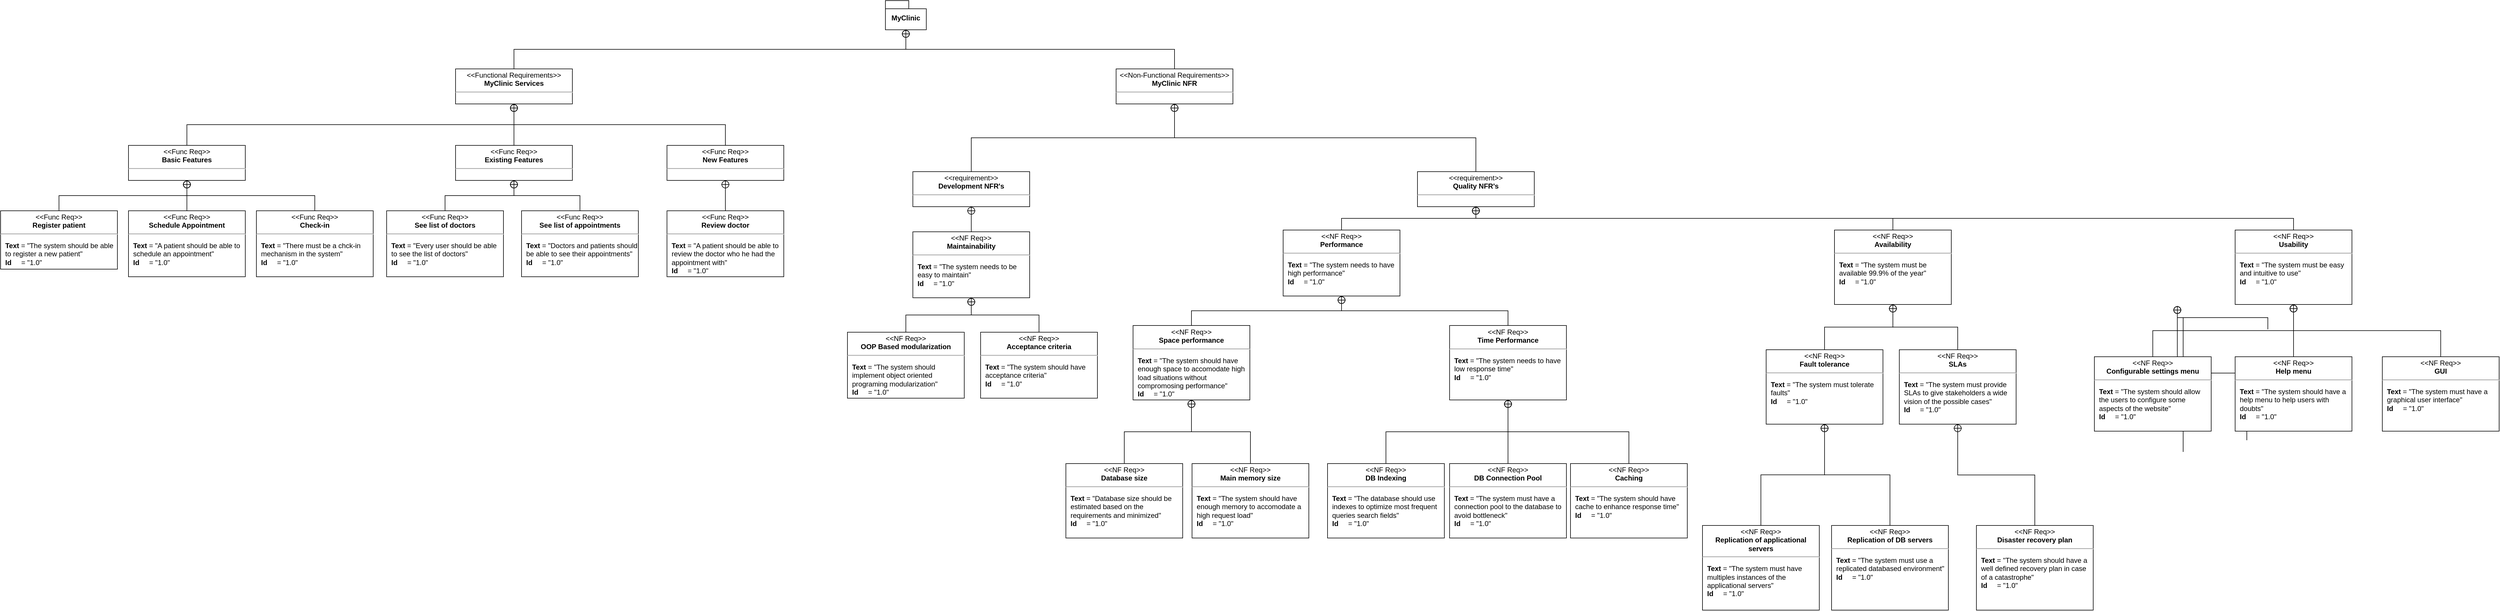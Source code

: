 <mxfile version="24.4.6" type="github">
  <diagram name="Página-1" id="odFwpj1P_mLRmx9RzsQF">
    <mxGraphModel dx="3249" dy="1147" grid="0" gridSize="10" guides="1" tooltips="1" connect="1" arrows="1" fold="1" page="0" pageScale="1" pageWidth="827" pageHeight="1169" math="0" shadow="0">
      <root>
        <mxCell id="0" />
        <mxCell id="1" parent="0" />
        <mxCell id="1v43-9IHqfWxljv2G6Mm-1" value="&lt;p style=&quot;margin:0px;margin-top:4px;text-align:center;&quot;&gt;&amp;lt;&amp;lt;Functional Requirements&amp;gt;&amp;gt;&lt;br&gt;&lt;b&gt;MyClinic Services&lt;/b&gt;&lt;/p&gt;&lt;hr&gt;&lt;p&gt;&lt;/p&gt;&lt;p style=&quot;margin:0px;margin-left:8px;text-align:left;&quot;&gt;&lt;br&gt;&lt;/p&gt;" style="shape=rect;overflow=fill;html=1;whiteSpace=wrap;align=center;" parent="1" vertex="1">
          <mxGeometry x="-336" y="127" width="200" height="60" as="geometry" />
        </mxCell>
        <mxCell id="1v43-9IHqfWxljv2G6Mm-2" value="MyClinic" style="shape=folder;fontStyle=1;spacingTop=10;tabWidth=40;tabHeight=14;tabPosition=left;html=1;whiteSpace=wrap;" parent="1" vertex="1">
          <mxGeometry x="400" y="10" width="70" height="50" as="geometry" />
        </mxCell>
        <mxCell id="1v43-9IHqfWxljv2G6Mm-4" value="&lt;p style=&quot;margin:0px;margin-top:4px;text-align:center;&quot;&gt;&amp;lt;&amp;lt;Non-Functional Requirements&amp;gt;&amp;gt;&lt;br&gt;&lt;b&gt;MyClinic NFR&lt;/b&gt;&lt;/p&gt;&lt;hr&gt;&lt;p&gt;&lt;/p&gt;&lt;p style=&quot;margin:0px;margin-left:8px;text-align:left;&quot;&gt;&lt;br&gt;&lt;/p&gt;" style="shape=rect;overflow=fill;html=1;whiteSpace=wrap;align=center;" parent="1" vertex="1">
          <mxGeometry x="795" y="127" width="200" height="60" as="geometry" />
        </mxCell>
        <mxCell id="1v43-9IHqfWxljv2G6Mm-43" value="&lt;p style=&quot;margin:0px;margin-top:4px;text-align:center;&quot;&gt;&amp;lt;&amp;lt;Func Req&amp;gt;&amp;gt;&lt;br&gt;&lt;b&gt;Basic Features&lt;/b&gt;&lt;/p&gt;&lt;hr&gt;&lt;p&gt;&lt;/p&gt;&lt;p style=&quot;margin:0px;margin-left:8px;text-align:left;&quot;&gt;&lt;br&gt;&lt;/p&gt;" style="shape=rect;overflow=fill;html=1;whiteSpace=wrap;align=center;" parent="1" vertex="1">
          <mxGeometry x="-896" y="258" width="200" height="60" as="geometry" />
        </mxCell>
        <mxCell id="1v43-9IHqfWxljv2G6Mm-44" value="&lt;p style=&quot;margin:0px;margin-top:4px;text-align:center;&quot;&gt;&amp;lt;&amp;lt;Func Req&amp;gt;&amp;gt;&lt;br&gt;&lt;b&gt;Existing Features&lt;/b&gt;&lt;/p&gt;&lt;hr&gt;&lt;p&gt;&lt;/p&gt;&lt;p style=&quot;margin:0px;margin-left:8px;text-align:left;&quot;&gt;&lt;br&gt;&lt;/p&gt;" style="shape=rect;overflow=fill;html=1;whiteSpace=wrap;align=center;" parent="1" vertex="1">
          <mxGeometry x="-336" y="258" width="200" height="60" as="geometry" />
        </mxCell>
        <mxCell id="1v43-9IHqfWxljv2G6Mm-45" value="&lt;p style=&quot;margin:0px;margin-top:4px;text-align:center;&quot;&gt;&amp;lt;&amp;lt;Func Req&amp;gt;&amp;gt;&lt;br&gt;&lt;b&gt;New Features&lt;/b&gt;&lt;/p&gt;&lt;hr&gt;&lt;p&gt;&lt;/p&gt;&lt;p style=&quot;margin:0px;margin-left:8px;text-align:left;&quot;&gt;&lt;br&gt;&lt;/p&gt;" style="shape=rect;overflow=fill;html=1;whiteSpace=wrap;align=center;" parent="1" vertex="1">
          <mxGeometry x="26" y="258" width="200" height="60" as="geometry" />
        </mxCell>
        <mxCell id="1v43-9IHqfWxljv2G6Mm-88" value="&lt;p style=&quot;margin:0px;margin-top:4px;text-align:center;&quot;&gt;&amp;lt;&amp;lt;requirement&amp;gt;&amp;gt;&lt;br&gt;&lt;b&gt;Development NFR&#39;s&lt;/b&gt;&lt;/p&gt;&lt;hr&gt;&lt;p&gt;&lt;/p&gt;&lt;p style=&quot;margin:0px;margin-left:8px;text-align:left;&quot;&gt;&lt;br&gt;&lt;/p&gt;" style="shape=rect;overflow=fill;html=1;whiteSpace=wrap;align=center;" parent="1" vertex="1">
          <mxGeometry x="447" y="303" width="200" height="60" as="geometry" />
        </mxCell>
        <mxCell id="1v43-9IHqfWxljv2G6Mm-90" value="" style="rounded=0;html=1;labelBackgroundColor=none;endArrow=none;edgeStyle=orthogonalEdgeStyle;elbow=vertical;startArrow=sysMLPackCont;startSize=12;exitX=0.5;exitY=1;exitDx=0;exitDy=0;exitPerimeter=0;" parent="1" source="1v43-9IHqfWxljv2G6Mm-2" target="1v43-9IHqfWxljv2G6Mm-1" edge="1">
          <mxGeometry relative="1" as="geometry">
            <mxPoint x="370" y="100" as="sourcePoint" />
            <mxPoint x="50" y="160" as="targetPoint" />
          </mxGeometry>
        </mxCell>
        <mxCell id="js9QWIpTAmIStjJIfFOv-7" value="&lt;p style=&quot;margin:0px;margin-top:4px;text-align:center;&quot;&gt;&amp;lt;&amp;lt;requirement&amp;gt;&amp;gt;&lt;br&gt;&lt;b&gt;Quality NFR&#39;s&lt;/b&gt;&lt;/p&gt;&lt;hr&gt;&lt;p&gt;&lt;/p&gt;&lt;p style=&quot;margin:0px;margin-left:8px;text-align:left;&quot;&gt;&lt;br&gt;&lt;/p&gt;" style="shape=rect;overflow=fill;html=1;whiteSpace=wrap;align=center;" parent="1" vertex="1">
          <mxGeometry x="1311" y="303" width="200" height="60" as="geometry" />
        </mxCell>
        <mxCell id="js9QWIpTAmIStjJIfFOv-44" value="" style="rounded=0;html=1;labelBackgroundColor=none;endArrow=none;edgeStyle=elbowEdgeStyle;elbow=vertical;startArrow=sysMLPackCont;startSize=12;entryX=0.5;entryY=0;entryDx=0;entryDy=0;exitX=0.5;exitY=1;exitDx=0;exitDy=0;" parent="1" source="jiixLFprqPIUBCIlmw_A-50" target="jiixLFprqPIUBCIlmw_A-56" edge="1">
          <mxGeometry relative="1" as="geometry">
            <mxPoint x="2336" y="852.0" as="sourcePoint" />
            <mxPoint x="2436" y="902" as="targetPoint" />
            <Array as="points" />
          </mxGeometry>
        </mxCell>
        <mxCell id="js9QWIpTAmIStjJIfFOv-48" value="" style="rounded=0;html=1;labelBackgroundColor=none;endArrow=none;edgeStyle=elbowEdgeStyle;elbow=vertical;startArrow=sysMLPackCont;startSize=12;" parent="1" target="js9QWIpTAmIStjJIfFOv-45" edge="1">
          <mxGeometry relative="1" as="geometry">
            <mxPoint x="2612" y="533" as="sourcePoint" />
            <mxPoint x="2731" y="763" as="targetPoint" />
            <Array as="points" />
          </mxGeometry>
        </mxCell>
        <mxCell id="js9QWIpTAmIStjJIfFOv-49" value="" style="rounded=0;html=1;labelBackgroundColor=none;endArrow=none;edgeStyle=elbowEdgeStyle;elbow=vertical;startArrow=sysMLPackCont;startSize=12;" parent="1" target="js9QWIpTAmIStjJIfFOv-46" edge="1">
          <mxGeometry relative="1" as="geometry">
            <mxPoint x="2612" y="533" as="sourcePoint" />
            <mxPoint x="2622" y="783" as="targetPoint" />
            <Array as="points">
              <mxPoint x="2612" y="553" />
            </Array>
          </mxGeometry>
        </mxCell>
        <mxCell id="js9QWIpTAmIStjJIfFOv-50" value="" style="rounded=0;html=1;labelBackgroundColor=none;endArrow=none;edgeStyle=elbowEdgeStyle;elbow=vertical;startArrow=sysMLPackCont;startSize=12;" parent="1" target="js9QWIpTAmIStjJIfFOv-47" edge="1">
          <mxGeometry relative="1" as="geometry">
            <mxPoint x="2612" y="533" as="sourcePoint" />
            <mxPoint x="2767" y="573" as="targetPoint" />
            <Array as="points" />
          </mxGeometry>
        </mxCell>
        <mxCell id="jiixLFprqPIUBCIlmw_A-1" value="&lt;p style=&quot;margin:0px;margin-top:4px;text-align:center;&quot;&gt;&amp;lt;&amp;lt;Func Req&amp;gt;&amp;gt;&lt;br&gt;&lt;b&gt;Register patient&lt;/b&gt;&lt;/p&gt;&lt;hr&gt;&lt;p&gt;&lt;/p&gt;&lt;p style=&quot;margin:0px;margin-left:8px;text-align:left;&quot;&gt;&lt;b&gt;Text&amp;nbsp;&lt;/b&gt;= &quot;The system should be able to register a new patient&quot;&lt;br&gt;&lt;b&gt;Id&amp;nbsp; &amp;nbsp; &amp;nbsp;&lt;/b&gt;= &quot;1.0&quot;&lt;/p&gt;" style="shape=rect;overflow=fill;html=1;whiteSpace=wrap;align=center;" vertex="1" parent="1">
          <mxGeometry x="-1115" y="370" width="200" height="100" as="geometry" />
        </mxCell>
        <mxCell id="jiixLFprqPIUBCIlmw_A-2" value="" style="rounded=0;html=1;labelBackgroundColor=none;endArrow=none;elbow=vertical;startArrow=sysMLPackCont;startSize=12;entryX=0.5;entryY=0;entryDx=0;entryDy=0;exitX=0.5;exitY=1;exitDx=0;exitDy=0;edgeStyle=orthogonalEdgeStyle;" edge="1" parent="1" source="1v43-9IHqfWxljv2G6Mm-43" target="jiixLFprqPIUBCIlmw_A-28">
          <mxGeometry relative="1" as="geometry">
            <mxPoint x="-728" y="327" as="sourcePoint" />
            <mxPoint x="-796" y="370" as="targetPoint" />
          </mxGeometry>
        </mxCell>
        <mxCell id="jiixLFprqPIUBCIlmw_A-3" value="" style="rounded=0;html=1;labelBackgroundColor=none;endArrow=none;elbow=vertical;startArrow=sysMLPackCont;startSize=12;entryX=0.5;entryY=0;entryDx=0;entryDy=0;exitX=0.5;exitY=1;exitDx=0;exitDy=0;edgeStyle=orthogonalEdgeStyle;" edge="1" parent="1" source="1v43-9IHqfWxljv2G6Mm-43" target="jiixLFprqPIUBCIlmw_A-29">
          <mxGeometry relative="1" as="geometry">
            <mxPoint x="-728" y="327" as="sourcePoint" />
            <mxPoint x="-576" y="370" as="targetPoint" />
          </mxGeometry>
        </mxCell>
        <mxCell id="jiixLFprqPIUBCIlmw_A-4" value="" style="rounded=0;html=1;labelBackgroundColor=none;endArrow=none;elbow=vertical;startArrow=sysMLPackCont;startSize=12;entryX=0.5;entryY=0;entryDx=0;entryDy=0;exitX=0.5;exitY=1;exitDx=0;exitDy=0;edgeStyle=orthogonalEdgeStyle;" edge="1" parent="1" source="1v43-9IHqfWxljv2G6Mm-43" target="jiixLFprqPIUBCIlmw_A-1">
          <mxGeometry relative="1" as="geometry">
            <mxPoint x="-728" y="327" as="sourcePoint" />
            <mxPoint x="-613" y="375" as="targetPoint" />
          </mxGeometry>
        </mxCell>
        <mxCell id="jiixLFprqPIUBCIlmw_A-5" value="" style="rounded=0;html=1;labelBackgroundColor=none;endArrow=none;elbow=vertical;startArrow=sysMLPackCont;startSize=12;exitX=0.5;exitY=1;exitDx=0;exitDy=0;entryX=0.5;entryY=0;entryDx=0;entryDy=0;edgeStyle=orthogonalEdgeStyle;" edge="1" parent="1" source="1v43-9IHqfWxljv2G6Mm-44" target="jiixLFprqPIUBCIlmw_A-30">
          <mxGeometry relative="1" as="geometry">
            <mxPoint x="44" y="200" as="sourcePoint" />
            <mxPoint x="-345" y="370" as="targetPoint" />
          </mxGeometry>
        </mxCell>
        <mxCell id="jiixLFprqPIUBCIlmw_A-6" value="" style="rounded=0;html=1;labelBackgroundColor=none;endArrow=none;elbow=vertical;startArrow=sysMLPackCont;startSize=12;exitX=0.5;exitY=1;exitDx=0;exitDy=0;entryX=0.5;entryY=0;entryDx=0;entryDy=0;edgeStyle=orthogonalEdgeStyle;" edge="1" parent="1" source="1v43-9IHqfWxljv2G6Mm-44" target="jiixLFprqPIUBCIlmw_A-31">
          <mxGeometry relative="1" as="geometry">
            <mxPoint x="44" y="320" as="sourcePoint" />
            <mxPoint x="-126" y="370" as="targetPoint" />
          </mxGeometry>
        </mxCell>
        <mxCell id="jiixLFprqPIUBCIlmw_A-7" value="" style="rounded=0;html=1;labelBackgroundColor=none;endArrow=none;elbow=vertical;startArrow=sysMLPackCont;startSize=12;entryX=0.5;entryY=0;entryDx=0;entryDy=0;exitX=0.5;exitY=1;exitDx=0;exitDy=0;edgeStyle=orthogonalEdgeStyle;" edge="1" parent="1" source="1v43-9IHqfWxljv2G6Mm-1" target="1v43-9IHqfWxljv2G6Mm-43">
          <mxGeometry relative="1" as="geometry">
            <mxPoint x="-810" y="328" as="sourcePoint" />
            <mxPoint x="-566" y="380" as="targetPoint" />
          </mxGeometry>
        </mxCell>
        <mxCell id="jiixLFprqPIUBCIlmw_A-8" value="" style="rounded=0;html=1;labelBackgroundColor=none;endArrow=none;elbow=vertical;startArrow=sysMLPackCont;startSize=12;entryX=0.5;entryY=0;entryDx=0;entryDy=0;exitX=0.5;exitY=1;exitDx=0;exitDy=0;edgeStyle=orthogonalEdgeStyle;" edge="1" parent="1" source="1v43-9IHqfWxljv2G6Mm-1" target="1v43-9IHqfWxljv2G6Mm-44">
          <mxGeometry relative="1" as="geometry">
            <mxPoint x="44" y="200" as="sourcePoint" />
            <mxPoint x="-810" y="268" as="targetPoint" />
          </mxGeometry>
        </mxCell>
        <mxCell id="jiixLFprqPIUBCIlmw_A-9" value="" style="rounded=0;html=1;labelBackgroundColor=none;endArrow=none;elbow=vertical;startArrow=sysMLPackCont;startSize=12;entryX=0.5;entryY=0;entryDx=0;entryDy=0;exitX=0.5;exitY=1;exitDx=0;exitDy=0;edgeStyle=orthogonalEdgeStyle;" edge="1" parent="1" source="1v43-9IHqfWxljv2G6Mm-1" target="1v43-9IHqfWxljv2G6Mm-45">
          <mxGeometry relative="1" as="geometry">
            <mxPoint x="44" y="200" as="sourcePoint" />
            <mxPoint x="-226" y="268" as="targetPoint" />
          </mxGeometry>
        </mxCell>
        <mxCell id="jiixLFprqPIUBCIlmw_A-10" value="" style="rounded=0;html=1;labelBackgroundColor=none;endArrow=none;elbow=vertical;startArrow=sysMLPackCont;startSize=12;exitX=0.5;exitY=1;exitDx=0;exitDy=0;entryX=0.5;entryY=0;entryDx=0;entryDy=0;edgeStyle=orthogonalEdgeStyle;" edge="1" parent="1" source="1v43-9IHqfWxljv2G6Mm-45" target="jiixLFprqPIUBCIlmw_A-32">
          <mxGeometry relative="1" as="geometry">
            <mxPoint x="-374" y="328" as="sourcePoint" />
            <mxPoint x="126" y="370" as="targetPoint" />
          </mxGeometry>
        </mxCell>
        <mxCell id="jiixLFprqPIUBCIlmw_A-11" value="" style="rounded=0;html=1;labelBackgroundColor=none;endArrow=none;elbow=vertical;startArrow=sysMLPackCont;startSize=12;exitX=0.5;exitY=1;exitDx=0;exitDy=0;exitPerimeter=0;entryX=0.5;entryY=0;entryDx=0;entryDy=0;edgeStyle=orthogonalEdgeStyle;" edge="1" parent="1" source="1v43-9IHqfWxljv2G6Mm-2" target="1v43-9IHqfWxljv2G6Mm-4">
          <mxGeometry relative="1" as="geometry">
            <mxPoint x="1078" y="56" as="sourcePoint" />
            <mxPoint x="103" y="123" as="targetPoint" />
          </mxGeometry>
        </mxCell>
        <mxCell id="jiixLFprqPIUBCIlmw_A-12" value="" style="rounded=0;html=1;labelBackgroundColor=none;endArrow=none;elbow=vertical;startArrow=sysMLPackCont;startSize=12;exitX=0.5;exitY=1;exitDx=0;exitDy=0;entryX=0.5;entryY=0;entryDx=0;entryDy=0;edgeStyle=orthogonalEdgeStyle;" edge="1" parent="1" source="1v43-9IHqfWxljv2G6Mm-4" target="1v43-9IHqfWxljv2G6Mm-88">
          <mxGeometry relative="1" as="geometry">
            <mxPoint x="447" y="249" as="sourcePoint" />
            <mxPoint x="907" y="316" as="targetPoint" />
          </mxGeometry>
        </mxCell>
        <mxCell id="jiixLFprqPIUBCIlmw_A-13" value="" style="rounded=0;html=1;labelBackgroundColor=none;endArrow=none;elbow=vertical;startArrow=sysMLPackCont;startSize=12;exitX=0.5;exitY=1;exitDx=0;exitDy=0;entryX=0.5;entryY=0;entryDx=0;entryDy=0;edgeStyle=orthogonalEdgeStyle;" edge="1" parent="1" source="1v43-9IHqfWxljv2G6Mm-4" target="js9QWIpTAmIStjJIfFOv-7">
          <mxGeometry relative="1" as="geometry">
            <mxPoint x="1002" y="214" as="sourcePoint" />
            <mxPoint x="654" y="330" as="targetPoint" />
          </mxGeometry>
        </mxCell>
        <mxCell id="jiixLFprqPIUBCIlmw_A-14" value="" style="rounded=0;html=1;labelBackgroundColor=none;endArrow=none;elbow=vertical;startArrow=sysMLPackCont;startSize=12;exitX=0.5;exitY=1;exitDx=0;exitDy=0;entryX=0.5;entryY=0;entryDx=0;entryDy=0;edgeStyle=orthogonalEdgeStyle;" edge="1" parent="1" source="jiixLFprqPIUBCIlmw_A-33" target="jiixLFprqPIUBCIlmw_A-34">
          <mxGeometry relative="1" as="geometry">
            <mxPoint x="547" y="508" as="sourcePoint" />
            <mxPoint x="431" y="578" as="targetPoint" />
          </mxGeometry>
        </mxCell>
        <mxCell id="jiixLFprqPIUBCIlmw_A-15" value="" style="rounded=0;html=1;labelBackgroundColor=none;endArrow=none;elbow=vertical;startArrow=sysMLPackCont;startSize=12;exitX=0.5;exitY=1;exitDx=0;exitDy=0;entryX=0.5;entryY=0;entryDx=0;entryDy=0;edgeStyle=orthogonalEdgeStyle;" edge="1" parent="1" source="1v43-9IHqfWxljv2G6Mm-88" target="jiixLFprqPIUBCIlmw_A-33">
          <mxGeometry relative="1" as="geometry">
            <mxPoint x="557" y="518" as="sourcePoint" />
            <mxPoint x="547" y="408" as="targetPoint" />
          </mxGeometry>
        </mxCell>
        <mxCell id="jiixLFprqPIUBCIlmw_A-16" value="" style="rounded=0;html=1;labelBackgroundColor=none;endArrow=none;elbow=vertical;startArrow=sysMLPackCont;startSize=12;entryX=0.5;entryY=0;entryDx=0;entryDy=0;edgeStyle=orthogonalEdgeStyle;exitX=0.5;exitY=1;exitDx=0;exitDy=0;" edge="1" parent="1" source="jiixLFprqPIUBCIlmw_A-33" target="jiixLFprqPIUBCIlmw_A-35">
          <mxGeometry relative="1" as="geometry">
            <mxPoint x="547" y="508" as="sourcePoint" />
            <mxPoint x="657" y="578" as="targetPoint" />
          </mxGeometry>
        </mxCell>
        <mxCell id="jiixLFprqPIUBCIlmw_A-17" value="" style="rounded=0;html=1;labelBackgroundColor=none;endArrow=none;elbow=vertical;startArrow=sysMLPackCont;startSize=12;exitX=0.5;exitY=1;exitDx=0;exitDy=0;entryX=0.5;entryY=0;entryDx=0;entryDy=0;edgeStyle=orthogonalEdgeStyle;" edge="1" parent="1" source="js9QWIpTAmIStjJIfFOv-7" target="jiixLFprqPIUBCIlmw_A-36">
          <mxGeometry relative="1" as="geometry">
            <mxPoint x="1117" y="312" as="sourcePoint" />
            <mxPoint x="1179" y="403" as="targetPoint" />
          </mxGeometry>
        </mxCell>
        <mxCell id="jiixLFprqPIUBCIlmw_A-18" value="" style="rounded=0;html=1;labelBackgroundColor=none;endArrow=none;elbow=vertical;startArrow=sysMLPackCont;startSize=12;exitX=0.5;exitY=1;exitDx=0;exitDy=0;entryX=0.5;entryY=0;entryDx=0;entryDy=0;edgeStyle=orthogonalEdgeStyle;" edge="1" parent="1" source="js9QWIpTAmIStjJIfFOv-7" target="jiixLFprqPIUBCIlmw_A-47">
          <mxGeometry relative="1" as="geometry">
            <mxPoint x="1591" y="453" as="sourcePoint" />
            <mxPoint x="2082" y="403" as="targetPoint" />
          </mxGeometry>
        </mxCell>
        <mxCell id="jiixLFprqPIUBCIlmw_A-19" value="" style="rounded=0;html=1;labelBackgroundColor=none;endArrow=none;elbow=vertical;startArrow=sysMLPackCont;startSize=12;exitX=0.5;exitY=1;exitDx=0;exitDy=0;edgeStyle=orthogonalEdgeStyle;entryX=0.5;entryY=0;entryDx=0;entryDy=0;" edge="1" parent="1" source="js9QWIpTAmIStjJIfFOv-7" target="jiixLFprqPIUBCIlmw_A-57">
          <mxGeometry relative="1" as="geometry">
            <mxPoint x="1964" y="393" as="sourcePoint" />
            <mxPoint x="3165" y="403" as="targetPoint" />
          </mxGeometry>
        </mxCell>
        <mxCell id="jiixLFprqPIUBCIlmw_A-20" value="" style="rounded=0;html=1;labelBackgroundColor=none;endArrow=none;elbow=vertical;startArrow=sysMLPackCont;startSize=12;exitX=0.5;exitY=1;exitDx=0;exitDy=0;entryX=0.5;entryY=0;entryDx=0;entryDy=0;edgeStyle=orthogonalEdgeStyle;" edge="1" parent="1" source="jiixLFprqPIUBCIlmw_A-36" target="jiixLFprqPIUBCIlmw_A-37">
          <mxGeometry relative="1" as="geometry">
            <mxPoint x="1179" y="513" as="sourcePoint" />
            <mxPoint x="924" y="568" as="targetPoint" />
          </mxGeometry>
        </mxCell>
        <mxCell id="jiixLFprqPIUBCIlmw_A-21" value="" style="rounded=0;html=1;labelBackgroundColor=none;endArrow=none;elbow=vertical;startArrow=sysMLPackCont;startSize=12;exitX=0.5;exitY=1;exitDx=0;exitDy=0;entryX=0.5;entryY=0;entryDx=0;entryDy=0;edgeStyle=orthogonalEdgeStyle;" edge="1" parent="1" source="jiixLFprqPIUBCIlmw_A-36" target="jiixLFprqPIUBCIlmw_A-40">
          <mxGeometry relative="1" as="geometry">
            <mxPoint x="1179" y="513" as="sourcePoint" />
            <mxPoint x="1477" y="566.5" as="targetPoint" />
          </mxGeometry>
        </mxCell>
        <mxCell id="jiixLFprqPIUBCIlmw_A-22" value="" style="rounded=0;html=1;labelBackgroundColor=none;endArrow=none;elbow=vertical;startArrow=sysMLPackCont;startSize=12;exitX=0.5;exitY=1;exitDx=0;exitDy=0;edgeStyle=orthogonalEdgeStyle;entryX=0.5;entryY=0;entryDx=0;entryDy=0;" edge="1" parent="1" source="jiixLFprqPIUBCIlmw_A-37" target="jiixLFprqPIUBCIlmw_A-38">
          <mxGeometry relative="1" as="geometry">
            <mxPoint x="924" y="668" as="sourcePoint" />
            <mxPoint x="810" y="803" as="targetPoint" />
          </mxGeometry>
        </mxCell>
        <mxCell id="jiixLFprqPIUBCIlmw_A-23" value="" style="rounded=0;html=1;labelBackgroundColor=none;endArrow=none;elbow=vertical;startArrow=sysMLPackCont;startSize=12;exitX=0.5;exitY=1;exitDx=0;exitDy=0;entryX=0.5;entryY=0;entryDx=0;entryDy=0;edgeStyle=orthogonalEdgeStyle;" edge="1" parent="1" source="jiixLFprqPIUBCIlmw_A-37" target="jiixLFprqPIUBCIlmw_A-39">
          <mxGeometry relative="1" as="geometry">
            <mxPoint x="924" y="668" as="sourcePoint" />
            <mxPoint x="1030" y="803" as="targetPoint" />
          </mxGeometry>
        </mxCell>
        <mxCell id="jiixLFprqPIUBCIlmw_A-28" value="&lt;p style=&quot;margin:0px;margin-top:4px;text-align:center;&quot;&gt;&amp;lt;&amp;lt;Func Req&amp;gt;&amp;gt;&lt;br&gt;&lt;b&gt;Schedule Appointment&lt;/b&gt;&lt;br&gt;&lt;/p&gt;&lt;hr&gt;&lt;p&gt;&lt;/p&gt;&lt;p style=&quot;margin:0px;margin-left:8px;text-align:left;&quot;&gt;&lt;b&gt;Text&amp;nbsp;&lt;/b&gt;= &quot;A patient should be able to schedule an appointment&quot;&lt;br&gt;&lt;b&gt;Id&amp;nbsp; &amp;nbsp; &amp;nbsp;&lt;/b&gt;= &quot;1.0&quot;&lt;/p&gt;" style="shape=rect;overflow=fill;html=1;whiteSpace=wrap;align=center;" vertex="1" parent="1">
          <mxGeometry x="-896" y="370" width="200" height="113" as="geometry" />
        </mxCell>
        <mxCell id="jiixLFprqPIUBCIlmw_A-29" value="&lt;p style=&quot;margin:0px;margin-top:4px;text-align:center;&quot;&gt;&amp;lt;&amp;lt;Func Req&amp;gt;&amp;gt;&lt;br&gt;&lt;b&gt;Check-in&lt;/b&gt;&lt;/p&gt;&lt;hr&gt;&lt;p&gt;&lt;/p&gt;&lt;p style=&quot;margin:0px;margin-left:8px;text-align:left;&quot;&gt;&lt;b&gt;Text&amp;nbsp;&lt;/b&gt;= &quot;There must be a chck-in mechanism in the system&quot;&lt;br&gt;&lt;b&gt;Id&amp;nbsp; &amp;nbsp; &amp;nbsp;&lt;/b&gt;= &quot;1.0&quot;&lt;/p&gt;" style="shape=rect;overflow=fill;html=1;whiteSpace=wrap;align=center;" vertex="1" parent="1">
          <mxGeometry x="-677" y="370" width="200" height="113" as="geometry" />
        </mxCell>
        <mxCell id="jiixLFprqPIUBCIlmw_A-30" value="&lt;p style=&quot;margin:0px;margin-top:4px;text-align:center;&quot;&gt;&amp;lt;&amp;lt;Func Req&amp;gt;&amp;gt;&lt;br&gt;&lt;b&gt;See list of doctors&lt;/b&gt;&lt;br&gt;&lt;/p&gt;&lt;hr&gt;&lt;p&gt;&lt;/p&gt;&lt;p style=&quot;margin:0px;margin-left:8px;text-align:left;&quot;&gt;&lt;b&gt;Text&amp;nbsp;&lt;/b&gt;= &quot;Every user should be able to see the list of doctors&quot;&lt;br&gt;&lt;b&gt;Id&amp;nbsp; &amp;nbsp; &amp;nbsp;&lt;/b&gt;= &quot;1.0&quot;&lt;/p&gt;" style="shape=rect;overflow=fill;html=1;whiteSpace=wrap;align=center;" vertex="1" parent="1">
          <mxGeometry x="-454" y="370" width="200" height="113" as="geometry" />
        </mxCell>
        <mxCell id="jiixLFprqPIUBCIlmw_A-31" value="&lt;p style=&quot;margin:0px;margin-top:4px;text-align:center;&quot;&gt;&amp;lt;&amp;lt;Func Req&amp;gt;&amp;gt;&lt;br&gt;&lt;b&gt;See list of appointments&lt;/b&gt;&lt;br&gt;&lt;/p&gt;&lt;hr&gt;&lt;p&gt;&lt;/p&gt;&lt;p style=&quot;margin:0px;margin-left:8px;text-align:left;&quot;&gt;&lt;b&gt;Text&amp;nbsp;&lt;/b&gt;= &quot;Doctors and patients should be able to see their appointments&quot;&lt;br&gt;&lt;b&gt;Id&amp;nbsp; &amp;nbsp; &amp;nbsp;&lt;/b&gt;= &quot;1.0&quot;&lt;/p&gt;" style="shape=rect;overflow=fill;html=1;whiteSpace=wrap;align=center;" vertex="1" parent="1">
          <mxGeometry x="-223" y="370" width="200" height="113" as="geometry" />
        </mxCell>
        <mxCell id="jiixLFprqPIUBCIlmw_A-32" value="&lt;p style=&quot;margin:0px;margin-top:4px;text-align:center;&quot;&gt;&amp;lt;&amp;lt;Func Req&amp;gt;&amp;gt;&lt;br&gt;&lt;b&gt;Review doctor&lt;/b&gt;&lt;/p&gt;&lt;hr&gt;&lt;p&gt;&lt;/p&gt;&lt;p style=&quot;margin:0px;margin-left:8px;text-align:left;&quot;&gt;&lt;b&gt;Text&amp;nbsp;&lt;/b&gt;= &quot;A patient should be able to review the doctor who he had the appointment with&quot;&lt;br&gt;&lt;b&gt;Id&amp;nbsp; &amp;nbsp; &amp;nbsp;&lt;/b&gt;= &quot;1.0&quot;&lt;/p&gt;" style="shape=rect;overflow=fill;html=1;whiteSpace=wrap;align=center;" vertex="1" parent="1">
          <mxGeometry x="26" y="370" width="200" height="113" as="geometry" />
        </mxCell>
        <mxCell id="jiixLFprqPIUBCIlmw_A-33" value="&lt;p style=&quot;margin:0px;margin-top:4px;text-align:center;&quot;&gt;&amp;lt;&amp;lt;NF Req&amp;gt;&amp;gt;&lt;br&gt;&lt;b&gt;Maintainability&lt;/b&gt;&lt;br&gt;&lt;/p&gt;&lt;hr&gt;&lt;p&gt;&lt;/p&gt;&lt;p style=&quot;margin:0px;margin-left:8px;text-align:left;&quot;&gt;&lt;b&gt;Text&amp;nbsp;&lt;/b&gt;= &quot;The system needs to be easy to maintain&quot;&lt;br&gt;&lt;b&gt;Id&amp;nbsp; &amp;nbsp; &amp;nbsp;&lt;/b&gt;= &quot;1.0&quot;&lt;/p&gt;" style="shape=rect;overflow=fill;html=1;whiteSpace=wrap;align=center;" vertex="1" parent="1">
          <mxGeometry x="447" y="406" width="200" height="113" as="geometry" />
        </mxCell>
        <mxCell id="jiixLFprqPIUBCIlmw_A-34" value="&lt;p style=&quot;margin:0px;margin-top:4px;text-align:center;&quot;&gt;&amp;lt;&amp;lt;NF Req&amp;gt;&amp;gt;&lt;br&gt;&lt;b&gt;OOP Based modularization&lt;/b&gt;&lt;/p&gt;&lt;hr&gt;&lt;p&gt;&lt;/p&gt;&lt;p style=&quot;margin:0px;margin-left:8px;text-align:left;&quot;&gt;&lt;b&gt;Text&amp;nbsp;&lt;/b&gt;= &quot;The system should implement object oriented programing modularization&quot;&lt;br&gt;&lt;b&gt;Id&amp;nbsp; &amp;nbsp; &amp;nbsp;&lt;/b&gt;= &quot;1.0&quot;&lt;/p&gt;" style="shape=rect;overflow=fill;html=1;whiteSpace=wrap;align=center;" vertex="1" parent="1">
          <mxGeometry x="335" y="578" width="200" height="113" as="geometry" />
        </mxCell>
        <mxCell id="jiixLFprqPIUBCIlmw_A-35" value="&lt;p style=&quot;margin:0px;margin-top:4px;text-align:center;&quot;&gt;&amp;lt;&amp;lt;NF Req&amp;gt;&amp;gt;&lt;br&gt;&lt;b&gt;Acceptance criteria&lt;/b&gt;&lt;/p&gt;&lt;hr&gt;&lt;p&gt;&lt;/p&gt;&lt;p style=&quot;margin:0px;margin-left:8px;text-align:left;&quot;&gt;&lt;b&gt;Text&amp;nbsp;&lt;/b&gt;= &quot;The system should have acceptance criteria&quot;&lt;br&gt;&lt;b&gt;Id&amp;nbsp; &amp;nbsp; &amp;nbsp;&lt;/b&gt;= &quot;1.0&quot;&lt;/p&gt;" style="shape=rect;overflow=fill;html=1;whiteSpace=wrap;align=center;" vertex="1" parent="1">
          <mxGeometry x="563" y="578" width="200" height="113" as="geometry" />
        </mxCell>
        <mxCell id="jiixLFprqPIUBCIlmw_A-36" value="&lt;p style=&quot;margin:0px;margin-top:4px;text-align:center;&quot;&gt;&amp;lt;&amp;lt;NF Req&amp;gt;&amp;gt;&lt;br&gt;&lt;b&gt;Performance&lt;/b&gt;&lt;/p&gt;&lt;hr&gt;&lt;p&gt;&lt;/p&gt;&lt;p style=&quot;margin:0px;margin-left:8px;text-align:left;&quot;&gt;&lt;b&gt;Text&amp;nbsp;&lt;/b&gt;= &quot;The system needs to have high performance&quot;&lt;br&gt;&lt;b&gt;Id&amp;nbsp; &amp;nbsp; &amp;nbsp;&lt;/b&gt;= &quot;1.0&quot;&lt;/p&gt;" style="shape=rect;overflow=fill;html=1;whiteSpace=wrap;align=center;" vertex="1" parent="1">
          <mxGeometry x="1081" y="403" width="200" height="113" as="geometry" />
        </mxCell>
        <mxCell id="jiixLFprqPIUBCIlmw_A-37" value="&lt;p style=&quot;margin:0px;margin-top:4px;text-align:center;&quot;&gt;&amp;lt;&amp;lt;NF Req&amp;gt;&amp;gt;&lt;br&gt;&lt;b&gt;Space performance&lt;/b&gt;&lt;/p&gt;&lt;hr&gt;&lt;p&gt;&lt;/p&gt;&lt;p style=&quot;margin:0px;margin-left:8px;text-align:left;&quot;&gt;&lt;b&gt;Text&amp;nbsp;&lt;/b&gt;= &quot;The system should have enough space to accomodate high load situations without compromosing performance&quot;&lt;br&gt;&lt;b&gt;Id&amp;nbsp; &amp;nbsp; &amp;nbsp;&lt;/b&gt;= &quot;1.0&quot;&lt;/p&gt;" style="shape=rect;overflow=fill;html=1;whiteSpace=wrap;align=center;" vertex="1" parent="1">
          <mxGeometry x="824" y="566.5" width="200" height="127.5" as="geometry" />
        </mxCell>
        <mxCell id="jiixLFprqPIUBCIlmw_A-38" value="&lt;p style=&quot;margin:0px;margin-top:4px;text-align:center;&quot;&gt;&amp;lt;&amp;lt;NF Req&amp;gt;&amp;gt;&lt;br&gt;&lt;b&gt;Database size&lt;/b&gt;&lt;/p&gt;&lt;hr&gt;&lt;p&gt;&lt;/p&gt;&lt;p style=&quot;margin:0px;margin-left:8px;text-align:left;&quot;&gt;&lt;b&gt;Text&amp;nbsp;&lt;/b&gt;= &quot;Database size should be estimated based on the requirements and minimized&quot;&lt;br&gt;&lt;b&gt;Id&amp;nbsp; &amp;nbsp; &amp;nbsp;&lt;/b&gt;= &quot;1.0&quot;&lt;/p&gt;" style="shape=rect;overflow=fill;html=1;whiteSpace=wrap;align=center;" vertex="1" parent="1">
          <mxGeometry x="709" y="803" width="200" height="127.5" as="geometry" />
        </mxCell>
        <mxCell id="jiixLFprqPIUBCIlmw_A-39" value="&lt;p style=&quot;margin:0px;margin-top:4px;text-align:center;&quot;&gt;&amp;lt;&amp;lt;NF Req&amp;gt;&amp;gt;&lt;br&gt;&lt;b&gt;Main memory size&lt;/b&gt;&lt;/p&gt;&lt;hr&gt;&lt;p&gt;&lt;/p&gt;&lt;p style=&quot;margin:0px;margin-left:8px;text-align:left;&quot;&gt;&lt;b&gt;Text&amp;nbsp;&lt;/b&gt;= &quot;The system should have enough memory to accomodate a high request load&quot;&lt;br&gt;&lt;b&gt;Id&amp;nbsp; &amp;nbsp; &amp;nbsp;&lt;/b&gt;= &quot;1.0&quot;&lt;/p&gt;" style="shape=rect;overflow=fill;html=1;whiteSpace=wrap;align=center;" vertex="1" parent="1">
          <mxGeometry x="925" y="803" width="200" height="127.5" as="geometry" />
        </mxCell>
        <mxCell id="jiixLFprqPIUBCIlmw_A-40" value="&lt;p style=&quot;margin:0px;margin-top:4px;text-align:center;&quot;&gt;&amp;lt;&amp;lt;NF Req&amp;gt;&amp;gt;&lt;br&gt;&lt;b&gt;Time Performance&lt;/b&gt;&lt;br&gt;&lt;/p&gt;&lt;hr&gt;&lt;p&gt;&lt;/p&gt;&lt;p style=&quot;margin:0px;margin-left:8px;text-align:left;&quot;&gt;&lt;b&gt;Text&amp;nbsp;&lt;/b&gt;= &quot;The system needs to have low response time&quot;&lt;br&gt;&lt;b&gt;Id&amp;nbsp; &amp;nbsp; &amp;nbsp;&lt;/b&gt;= &quot;1.0&quot;&lt;/p&gt;" style="shape=rect;overflow=fill;html=1;whiteSpace=wrap;align=center;" vertex="1" parent="1">
          <mxGeometry x="1366" y="566.5" width="200" height="127.5" as="geometry" />
        </mxCell>
        <mxCell id="jiixLFprqPIUBCIlmw_A-41" value="&lt;p style=&quot;margin:0px;margin-top:4px;text-align:center;&quot;&gt;&amp;lt;&amp;lt;NF Req&amp;gt;&amp;gt;&lt;br&gt;&lt;b&gt;DB Indexing&lt;/b&gt;&lt;br&gt;&lt;/p&gt;&lt;hr&gt;&lt;p&gt;&lt;/p&gt;&lt;p style=&quot;margin:0px;margin-left:8px;text-align:left;&quot;&gt;&lt;b&gt;Text&amp;nbsp;&lt;/b&gt;= &quot;The database should use indexes to optimize most frequent queries search fields&quot;&lt;br&gt;&lt;b&gt;Id&amp;nbsp; &amp;nbsp; &amp;nbsp;&lt;/b&gt;= &quot;1.0&quot;&lt;/p&gt;" style="shape=rect;overflow=fill;html=1;whiteSpace=wrap;align=center;" vertex="1" parent="1">
          <mxGeometry x="1157" y="803" width="200" height="127.5" as="geometry" />
        </mxCell>
        <mxCell id="jiixLFprqPIUBCIlmw_A-42" value="&lt;p style=&quot;margin:0px;margin-top:4px;text-align:center;&quot;&gt;&amp;lt;&amp;lt;NF Req&amp;gt;&amp;gt;&lt;br&gt;&lt;b&gt;DB Connection Pool&lt;/b&gt;&lt;br&gt;&lt;/p&gt;&lt;hr&gt;&lt;p&gt;&lt;/p&gt;&lt;p style=&quot;margin:0px;margin-left:8px;text-align:left;&quot;&gt;&lt;b&gt;Text&amp;nbsp;&lt;/b&gt;= &quot;The system must have a connection pool to the database to avoid bottleneck&quot;&lt;br&gt;&lt;b&gt;Id&amp;nbsp; &amp;nbsp; &amp;nbsp;&lt;/b&gt;= &quot;1.0&quot;&lt;/p&gt;" style="shape=rect;overflow=fill;html=1;whiteSpace=wrap;align=center;" vertex="1" parent="1">
          <mxGeometry x="1366" y="803" width="200" height="127.5" as="geometry" />
        </mxCell>
        <mxCell id="jiixLFprqPIUBCIlmw_A-43" value="&lt;p style=&quot;margin:0px;margin-top:4px;text-align:center;&quot;&gt;&amp;lt;&amp;lt;NF Req&amp;gt;&amp;gt;&lt;br&gt;&lt;b&gt;Caching&lt;/b&gt;&lt;/p&gt;&lt;hr&gt;&lt;p&gt;&lt;/p&gt;&lt;p style=&quot;margin:0px;margin-left:8px;text-align:left;&quot;&gt;&lt;b&gt;Text&amp;nbsp;&lt;/b&gt;= &quot;The system should have cache to enhance response time&quot;&lt;br&gt;&lt;b&gt;Id&amp;nbsp; &amp;nbsp; &amp;nbsp;&lt;/b&gt;= &quot;1.0&quot;&lt;/p&gt;" style="shape=rect;overflow=fill;html=1;whiteSpace=wrap;align=center;" vertex="1" parent="1">
          <mxGeometry x="1573" y="803" width="200" height="127.5" as="geometry" />
        </mxCell>
        <mxCell id="jiixLFprqPIUBCIlmw_A-44" value="" style="rounded=0;html=1;labelBackgroundColor=none;endArrow=none;elbow=vertical;startArrow=sysMLPackCont;startSize=12;exitX=0.5;exitY=1;exitDx=0;exitDy=0;entryX=0.5;entryY=0;entryDx=0;entryDy=0;edgeStyle=orthogonalEdgeStyle;" edge="1" parent="1" source="jiixLFprqPIUBCIlmw_A-40" target="jiixLFprqPIUBCIlmw_A-42">
          <mxGeometry relative="1" as="geometry">
            <mxPoint x="1313" y="761" as="sourcePoint" />
            <mxPoint x="1414" y="870" as="targetPoint" />
          </mxGeometry>
        </mxCell>
        <mxCell id="jiixLFprqPIUBCIlmw_A-45" value="" style="rounded=0;html=1;labelBackgroundColor=none;endArrow=none;elbow=vertical;startArrow=sysMLPackCont;startSize=12;exitX=0.5;exitY=1;exitDx=0;exitDy=0;entryX=0.5;entryY=0;entryDx=0;entryDy=0;edgeStyle=orthogonalEdgeStyle;" edge="1" parent="1" source="jiixLFprqPIUBCIlmw_A-40" target="jiixLFprqPIUBCIlmw_A-43">
          <mxGeometry relative="1" as="geometry">
            <mxPoint x="1612" y="705" as="sourcePoint" />
            <mxPoint x="1540" y="814" as="targetPoint" />
          </mxGeometry>
        </mxCell>
        <mxCell id="jiixLFprqPIUBCIlmw_A-46" value="" style="rounded=0;html=1;labelBackgroundColor=none;endArrow=none;elbow=vertical;startArrow=sysMLPackCont;startSize=12;exitX=0.5;exitY=1;exitDx=0;exitDy=0;entryX=0.5;entryY=0;entryDx=0;entryDy=0;edgeStyle=orthogonalEdgeStyle;" edge="1" parent="1" source="jiixLFprqPIUBCIlmw_A-40" target="jiixLFprqPIUBCIlmw_A-41">
          <mxGeometry relative="1" as="geometry">
            <mxPoint x="1334" y="701" as="sourcePoint" />
            <mxPoint x="1262" y="810" as="targetPoint" />
          </mxGeometry>
        </mxCell>
        <mxCell id="jiixLFprqPIUBCIlmw_A-47" value="&lt;p style=&quot;margin:0px;margin-top:4px;text-align:center;&quot;&gt;&amp;lt;&amp;lt;NF Req&amp;gt;&amp;gt;&lt;br&gt;&lt;b&gt;Availability&lt;/b&gt;&lt;br&gt;&lt;/p&gt;&lt;hr&gt;&lt;p&gt;&lt;/p&gt;&lt;p style=&quot;margin:0px;margin-left:8px;text-align:left;&quot;&gt;&lt;b&gt;Text&amp;nbsp;&lt;/b&gt;= &quot;The system must be available 99.9% of the year&quot;&lt;br&gt;&lt;b&gt;Id&amp;nbsp; &amp;nbsp; &amp;nbsp;&lt;/b&gt;= &quot;1.0&quot;&lt;/p&gt;" style="shape=rect;overflow=fill;html=1;whiteSpace=wrap;align=center;" vertex="1" parent="1">
          <mxGeometry x="2025" y="403" width="200" height="127.5" as="geometry" />
        </mxCell>
        <mxCell id="jiixLFprqPIUBCIlmw_A-48" value="&lt;p style=&quot;margin:0px;margin-top:4px;text-align:center;&quot;&gt;&amp;lt;&amp;lt;NF Req&amp;gt;&amp;gt;&lt;br&gt;&lt;b&gt;Fault tolerance&lt;/b&gt;&lt;/p&gt;&lt;hr&gt;&lt;p&gt;&lt;/p&gt;&lt;p style=&quot;margin:0px;margin-left:8px;text-align:left;&quot;&gt;&lt;b&gt;Text&amp;nbsp;&lt;/b&gt;= &quot;The system must tolerate faults&quot;&lt;br&gt;&lt;b&gt;Id&amp;nbsp; &amp;nbsp; &amp;nbsp;&lt;/b&gt;= &quot;1.0&quot;&lt;/p&gt;" style="shape=rect;overflow=fill;html=1;whiteSpace=wrap;align=center;" vertex="1" parent="1">
          <mxGeometry x="1908" y="608" width="200" height="127.5" as="geometry" />
        </mxCell>
        <mxCell id="jiixLFprqPIUBCIlmw_A-49" value="" style="rounded=0;html=1;labelBackgroundColor=none;endArrow=none;elbow=vertical;startArrow=sysMLPackCont;startSize=12;exitX=0.5;exitY=1;exitDx=0;exitDy=0;entryX=0.5;entryY=0;entryDx=0;entryDy=0;edgeStyle=orthogonalEdgeStyle;" edge="1" parent="1" source="jiixLFprqPIUBCIlmw_A-47" target="jiixLFprqPIUBCIlmw_A-48">
          <mxGeometry relative="1" as="geometry">
            <mxPoint x="1745" y="478" as="sourcePoint" />
            <mxPoint x="1952" y="587" as="targetPoint" />
          </mxGeometry>
        </mxCell>
        <mxCell id="jiixLFprqPIUBCIlmw_A-50" value="&lt;p style=&quot;margin:0px;margin-top:4px;text-align:center;&quot;&gt;&amp;lt;&amp;lt;NF Req&amp;gt;&amp;gt;&lt;br&gt;&lt;b&gt;SLAs&lt;/b&gt;&lt;/p&gt;&lt;hr&gt;&lt;p&gt;&lt;/p&gt;&lt;p style=&quot;margin:0px;margin-left:8px;text-align:left;&quot;&gt;&lt;b&gt;Text&amp;nbsp;&lt;/b&gt;= &quot;The system must provide SLAs to give stakeholders a wide vision of the possible cases&quot;&lt;br&gt;&lt;b&gt;Id&amp;nbsp; &amp;nbsp; &amp;nbsp;&lt;/b&gt;= &quot;1.0&quot;&lt;/p&gt;" style="shape=rect;overflow=fill;html=1;whiteSpace=wrap;align=center;" vertex="1" parent="1">
          <mxGeometry x="2136" y="608" width="200" height="127.5" as="geometry" />
        </mxCell>
        <mxCell id="jiixLFprqPIUBCIlmw_A-51" value="" style="rounded=0;html=1;labelBackgroundColor=none;endArrow=none;elbow=vertical;startArrow=sysMLPackCont;startSize=12;exitX=0.5;exitY=1;exitDx=0;exitDy=0;entryX=0.5;entryY=0;entryDx=0;entryDy=0;edgeStyle=orthogonalEdgeStyle;" edge="1" parent="1" source="jiixLFprqPIUBCIlmw_A-47" target="jiixLFprqPIUBCIlmw_A-50">
          <mxGeometry relative="1" as="geometry">
            <mxPoint x="2114" y="541" as="sourcePoint" />
            <mxPoint x="2018" y="618" as="targetPoint" />
          </mxGeometry>
        </mxCell>
        <mxCell id="jiixLFprqPIUBCIlmw_A-52" value="&lt;p style=&quot;margin:0px;margin-top:4px;text-align:center;&quot;&gt;&amp;lt;&amp;lt;NF Req&amp;gt;&amp;gt;&lt;br&gt;&lt;b&gt;Replication of applicational servers&lt;/b&gt;&lt;br&gt;&lt;/p&gt;&lt;hr&gt;&lt;p&gt;&lt;/p&gt;&lt;p style=&quot;margin:0px;margin-left:8px;text-align:left;&quot;&gt;&lt;b&gt;Text&amp;nbsp;&lt;/b&gt;= &quot;The system must have multiples instances of the applicational servers&quot;&lt;br&gt;&lt;b&gt;Id&amp;nbsp; &amp;nbsp; &amp;nbsp;&lt;/b&gt;= &quot;1.0&quot;&lt;/p&gt;" style="shape=rect;overflow=fill;html=1;whiteSpace=wrap;align=center;" vertex="1" parent="1">
          <mxGeometry x="1799" y="909" width="200" height="145" as="geometry" />
        </mxCell>
        <mxCell id="jiixLFprqPIUBCIlmw_A-53" value="" style="rounded=0;html=1;labelBackgroundColor=none;endArrow=none;elbow=vertical;startArrow=sysMLPackCont;startSize=12;exitX=0.5;exitY=1;exitDx=0;exitDy=0;entryX=0.5;entryY=0;entryDx=0;entryDy=0;edgeStyle=orthogonalEdgeStyle;" edge="1" parent="1" source="jiixLFprqPIUBCIlmw_A-48" target="jiixLFprqPIUBCIlmw_A-52">
          <mxGeometry relative="1" as="geometry">
            <mxPoint x="1963" y="813.5" as="sourcePoint" />
            <mxPoint x="1846" y="890.5" as="targetPoint" />
          </mxGeometry>
        </mxCell>
        <mxCell id="jiixLFprqPIUBCIlmw_A-54" value="" style="rounded=0;html=1;labelBackgroundColor=none;endArrow=none;elbow=vertical;startArrow=sysMLPackCont;startSize=12;exitX=0.5;exitY=1;exitDx=0;exitDy=0;entryX=0.5;entryY=0;entryDx=0;entryDy=0;edgeStyle=orthogonalEdgeStyle;" edge="1" parent="1" source="jiixLFprqPIUBCIlmw_A-48" target="jiixLFprqPIUBCIlmw_A-55">
          <mxGeometry relative="1" as="geometry">
            <mxPoint x="2038" y="757.5" as="sourcePoint" />
            <mxPoint x="2120" y="909" as="targetPoint" />
          </mxGeometry>
        </mxCell>
        <mxCell id="jiixLFprqPIUBCIlmw_A-55" value="&lt;p style=&quot;margin:0px;margin-top:4px;text-align:center;&quot;&gt;&amp;lt;&amp;lt;NF Req&amp;gt;&amp;gt;&lt;br&gt;&lt;b&gt;Replication of DB servers&lt;/b&gt;&lt;br&gt;&lt;/p&gt;&lt;hr&gt;&lt;p&gt;&lt;/p&gt;&lt;p style=&quot;margin:0px;margin-left:8px;text-align:left;&quot;&gt;&lt;b&gt;Text&amp;nbsp;&lt;/b&gt;= &quot;The system must use a replicated databased environment&quot;&lt;br&gt;&lt;b&gt;Id&amp;nbsp; &amp;nbsp; &amp;nbsp;&lt;/b&gt;= &quot;1.0&quot;&lt;/p&gt;" style="shape=rect;overflow=fill;html=1;whiteSpace=wrap;align=center;" vertex="1" parent="1">
          <mxGeometry x="2020" y="909" width="200" height="145" as="geometry" />
        </mxCell>
        <mxCell id="jiixLFprqPIUBCIlmw_A-56" value="&lt;p style=&quot;margin:0px;margin-top:4px;text-align:center;&quot;&gt;&amp;lt;&amp;lt;NF Req&amp;gt;&amp;gt;&lt;br&gt;&lt;b&gt;Disaster recovery plan&lt;/b&gt;&lt;/p&gt;&lt;hr&gt;&lt;p&gt;&lt;/p&gt;&lt;p style=&quot;margin:0px;margin-left:8px;text-align:left;&quot;&gt;&lt;b&gt;Text&amp;nbsp;&lt;/b&gt;= &quot;The system should have a well defined recovery plan in case of a catastrophe&quot;&lt;br&gt;&lt;b&gt;Id&amp;nbsp; &amp;nbsp; &amp;nbsp;&lt;/b&gt;= &quot;1.0&quot;&lt;/p&gt;" style="shape=rect;overflow=fill;html=1;whiteSpace=wrap;align=center;" vertex="1" parent="1">
          <mxGeometry x="2268" y="909" width="200" height="145" as="geometry" />
        </mxCell>
        <mxCell id="jiixLFprqPIUBCIlmw_A-57" value="&lt;p style=&quot;margin:0px;margin-top:4px;text-align:center;&quot;&gt;&amp;lt;&amp;lt;NF Req&amp;gt;&amp;gt;&lt;br&gt;&lt;b&gt;Usability&lt;/b&gt;&lt;br&gt;&lt;/p&gt;&lt;hr&gt;&lt;p&gt;&lt;/p&gt;&lt;p style=&quot;margin:0px;margin-left:8px;text-align:left;&quot;&gt;&lt;b&gt;Text&amp;nbsp;&lt;/b&gt;= &quot;The system must be easy and intuitive to use&quot;&lt;br&gt;&lt;b&gt;Id&amp;nbsp; &amp;nbsp; &amp;nbsp;&lt;/b&gt;= &quot;1.0&quot;&lt;/p&gt;" style="shape=rect;overflow=fill;html=1;whiteSpace=wrap;align=center;" vertex="1" parent="1">
          <mxGeometry x="2711" y="403" width="200" height="127.5" as="geometry" />
        </mxCell>
        <mxCell id="jiixLFprqPIUBCIlmw_A-58" value="&lt;p style=&quot;margin:0px;margin-top:4px;text-align:center;&quot;&gt;&amp;lt;&amp;lt;NF Req&amp;gt;&amp;gt;&lt;br&gt;&lt;b&gt;Configurable settings menu&lt;/b&gt;&lt;br&gt;&lt;/p&gt;&lt;hr&gt;&lt;p&gt;&lt;/p&gt;&lt;p style=&quot;margin:0px;margin-left:8px;text-align:left;&quot;&gt;&lt;b&gt;Text&amp;nbsp;&lt;/b&gt;= &quot;The system should allow the users to configure some aspects of the website&quot;&lt;br&gt;&lt;b&gt;Id&amp;nbsp; &amp;nbsp; &amp;nbsp;&lt;/b&gt;= &quot;1.0&quot;&lt;/p&gt;" style="shape=rect;overflow=fill;html=1;whiteSpace=wrap;align=center;" vertex="1" parent="1">
          <mxGeometry x="2470" y="620" width="200" height="127.5" as="geometry" />
        </mxCell>
        <mxCell id="jiixLFprqPIUBCIlmw_A-59" value="" style="rounded=0;html=1;labelBackgroundColor=none;endArrow=none;elbow=vertical;startArrow=sysMLPackCont;startSize=12;exitX=0.5;exitY=1;exitDx=0;exitDy=0;entryX=0.5;entryY=0;entryDx=0;entryDy=0;edgeStyle=orthogonalEdgeStyle;" edge="1" parent="1" source="jiixLFprqPIUBCIlmw_A-57" target="jiixLFprqPIUBCIlmw_A-58">
          <mxGeometry relative="1" as="geometry">
            <mxPoint x="2583" y="540.5" as="sourcePoint" />
            <mxPoint x="2694" y="617.5" as="targetPoint" />
          </mxGeometry>
        </mxCell>
        <mxCell id="jiixLFprqPIUBCIlmw_A-61" value="&lt;p style=&quot;margin:0px;margin-top:4px;text-align:center;&quot;&gt;&amp;lt;&amp;lt;NF Req&amp;gt;&amp;gt;&lt;br&gt;&lt;b&gt;Help menu&lt;/b&gt;&lt;br&gt;&lt;/p&gt;&lt;hr&gt;&lt;p&gt;&lt;/p&gt;&lt;p style=&quot;margin:0px;margin-left:8px;text-align:left;&quot;&gt;&lt;b&gt;Text&amp;nbsp;&lt;/b&gt;= &quot;The system should have a help menu to help users with doubts&quot;&lt;br&gt;&lt;b&gt;Id&amp;nbsp; &amp;nbsp; &amp;nbsp;&lt;/b&gt;= &quot;1.0&quot;&lt;/p&gt;" style="shape=rect;overflow=fill;html=1;whiteSpace=wrap;align=center;" vertex="1" parent="1">
          <mxGeometry x="2711" y="620" width="200" height="127.5" as="geometry" />
        </mxCell>
        <mxCell id="jiixLFprqPIUBCIlmw_A-62" value="" style="rounded=0;html=1;labelBackgroundColor=none;endArrow=none;elbow=vertical;startArrow=sysMLPackCont;startSize=12;exitX=0.5;exitY=1;exitDx=0;exitDy=0;entryX=0.5;entryY=0;entryDx=0;entryDy=0;edgeStyle=orthogonalEdgeStyle;" edge="1" parent="1" source="jiixLFprqPIUBCIlmw_A-57" target="jiixLFprqPIUBCIlmw_A-61">
          <mxGeometry relative="1" as="geometry">
            <mxPoint x="2799" y="539.5" as="sourcePoint" />
            <mxPoint x="2779" y="628.5" as="targetPoint" />
          </mxGeometry>
        </mxCell>
        <mxCell id="jiixLFprqPIUBCIlmw_A-63" value="&lt;p style=&quot;margin:0px;margin-top:4px;text-align:center;&quot;&gt;&amp;lt;&amp;lt;NF Req&amp;gt;&amp;gt;&lt;br&gt;&lt;b&gt;GUI&lt;/b&gt;&lt;/p&gt;&lt;hr&gt;&lt;p&gt;&lt;/p&gt;&lt;p style=&quot;margin:0px;margin-left:8px;text-align:left;&quot;&gt;&lt;b&gt;Text&amp;nbsp;&lt;/b&gt;= &quot;The system must have a graphical user interface&quot;&lt;br&gt;&lt;b&gt;Id&amp;nbsp; &amp;nbsp; &amp;nbsp;&lt;/b&gt;= &quot;1.0&quot;&lt;/p&gt;" style="shape=rect;overflow=fill;html=1;whiteSpace=wrap;align=center;" vertex="1" parent="1">
          <mxGeometry x="2963" y="620" width="200" height="127.5" as="geometry" />
        </mxCell>
        <mxCell id="jiixLFprqPIUBCIlmw_A-64" value="" style="rounded=0;html=1;labelBackgroundColor=none;endArrow=none;elbow=vertical;startArrow=sysMLPackCont;startSize=12;exitX=0.5;exitY=1;exitDx=0;exitDy=0;entryX=0.5;entryY=0;entryDx=0;entryDy=0;edgeStyle=orthogonalEdgeStyle;" edge="1" parent="1" source="jiixLFprqPIUBCIlmw_A-57" target="jiixLFprqPIUBCIlmw_A-63">
          <mxGeometry relative="1" as="geometry">
            <mxPoint x="2830" y="531" as="sourcePoint" />
            <mxPoint x="2934" y="620" as="targetPoint" />
          </mxGeometry>
        </mxCell>
      </root>
    </mxGraphModel>
  </diagram>
</mxfile>

